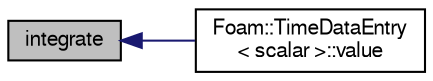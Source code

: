digraph "integrate"
{
  bgcolor="transparent";
  edge [fontname="FreeSans",fontsize="10",labelfontname="FreeSans",labelfontsize="10"];
  node [fontname="FreeSans",fontsize="10",shape=record];
  rankdir="LR";
  Node21 [label="integrate",height=0.2,width=0.4,color="black", fillcolor="grey75", style="filled", fontcolor="black"];
  Node21 -> Node22 [dir="back",color="midnightblue",fontsize="10",style="solid",fontname="FreeSans"];
  Node22 [label="Foam::TimeDataEntry\l\< scalar \>::value",height=0.2,width=0.4,color="black",URL="$a24058.html#ac11ed92391589b8953835586fa3cca8c",tooltip="Return value as a function of (scalar) independent variable. "];
}

